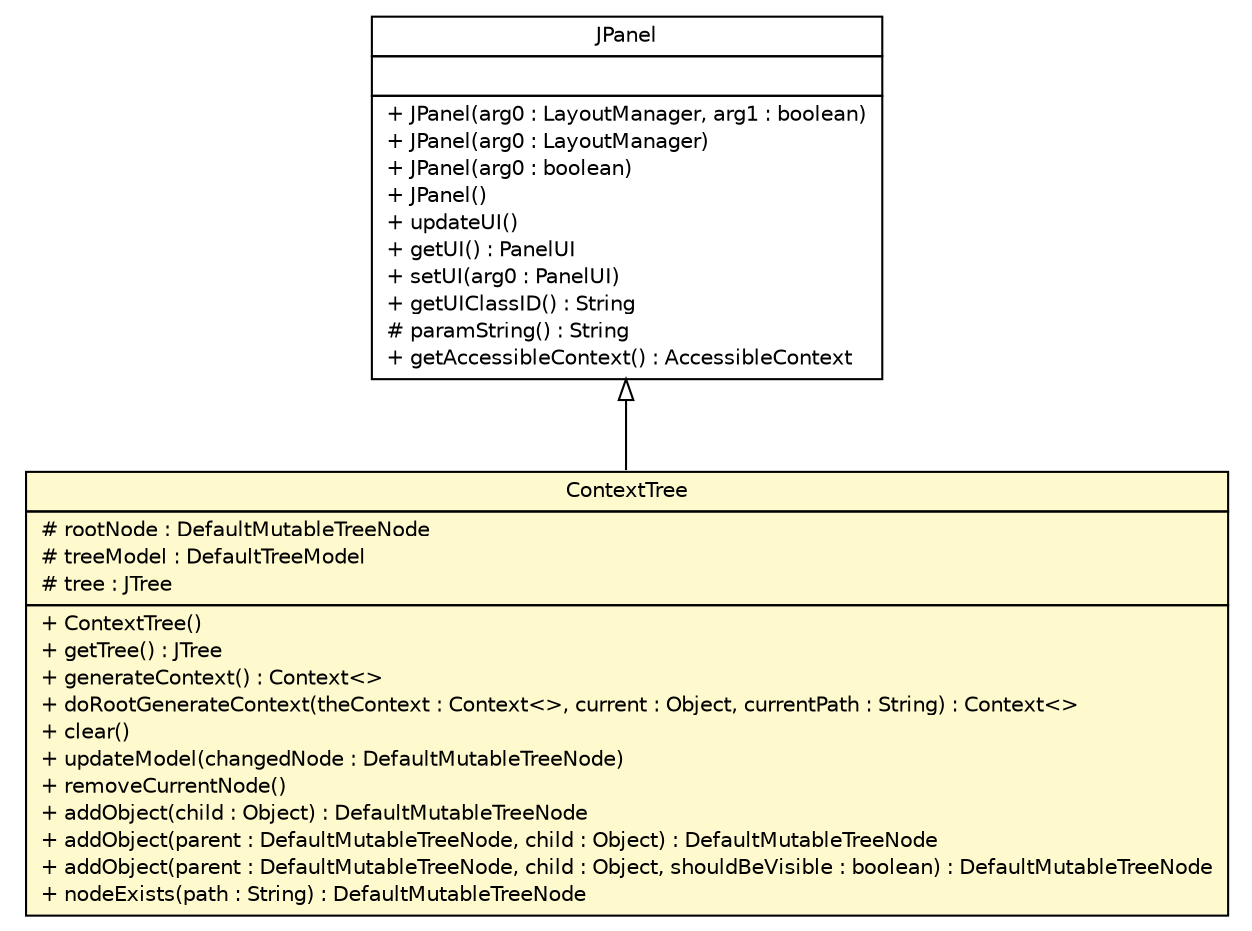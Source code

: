 #!/usr/local/bin/dot
#
# Class diagram 
# Generated by UMLGraph version R5_6 (http://www.umlgraph.org/)
#

digraph G {
	edge [fontname="Helvetica",fontsize=10,labelfontname="Helvetica",labelfontsize=10];
	node [fontname="Helvetica",fontsize=10,shape=plaintext];
	nodesep=0.25;
	ranksep=0.5;
	// sorcer.core.provider.cataloger.ui.ContextTree
	c177735 [label=<<table title="sorcer.core.provider.cataloger.ui.ContextTree" border="0" cellborder="1" cellspacing="0" cellpadding="2" port="p" bgcolor="lemonChiffon" href="./ContextTree.html">
		<tr><td><table border="0" cellspacing="0" cellpadding="1">
<tr><td align="center" balign="center"> ContextTree </td></tr>
		</table></td></tr>
		<tr><td><table border="0" cellspacing="0" cellpadding="1">
<tr><td align="left" balign="left"> # rootNode : DefaultMutableTreeNode </td></tr>
<tr><td align="left" balign="left"> # treeModel : DefaultTreeModel </td></tr>
<tr><td align="left" balign="left"> # tree : JTree </td></tr>
		</table></td></tr>
		<tr><td><table border="0" cellspacing="0" cellpadding="1">
<tr><td align="left" balign="left"> + ContextTree() </td></tr>
<tr><td align="left" balign="left"> + getTree() : JTree </td></tr>
<tr><td align="left" balign="left"> + generateContext() : Context&lt;&gt; </td></tr>
<tr><td align="left" balign="left"> + doRootGenerateContext(theContext : Context&lt;&gt;, current : Object, currentPath : String) : Context&lt;&gt; </td></tr>
<tr><td align="left" balign="left"> + clear() </td></tr>
<tr><td align="left" balign="left"> + updateModel(changedNode : DefaultMutableTreeNode) </td></tr>
<tr><td align="left" balign="left"> + removeCurrentNode() </td></tr>
<tr><td align="left" balign="left"> + addObject(child : Object) : DefaultMutableTreeNode </td></tr>
<tr><td align="left" balign="left"> + addObject(parent : DefaultMutableTreeNode, child : Object) : DefaultMutableTreeNode </td></tr>
<tr><td align="left" balign="left"> + addObject(parent : DefaultMutableTreeNode, child : Object, shouldBeVisible : boolean) : DefaultMutableTreeNode </td></tr>
<tr><td align="left" balign="left"> + nodeExists(path : String) : DefaultMutableTreeNode </td></tr>
		</table></td></tr>
		</table>>, URL="./ContextTree.html", fontname="Helvetica", fontcolor="black", fontsize=10.0];
	//sorcer.core.provider.cataloger.ui.ContextTree extends javax.swing.JPanel
	c177796:p -> c177735:p [dir=back,arrowtail=empty];
	// javax.swing.JPanel
	c177796 [label=<<table title="javax.swing.JPanel" border="0" cellborder="1" cellspacing="0" cellpadding="2" port="p" href="http://docs.oracle.com/javase/7/docs/api/javax/swing/JPanel.html">
		<tr><td><table border="0" cellspacing="0" cellpadding="1">
<tr><td align="center" balign="center"> JPanel </td></tr>
		</table></td></tr>
		<tr><td><table border="0" cellspacing="0" cellpadding="1">
<tr><td align="left" balign="left">  </td></tr>
		</table></td></tr>
		<tr><td><table border="0" cellspacing="0" cellpadding="1">
<tr><td align="left" balign="left"> + JPanel(arg0 : LayoutManager, arg1 : boolean) </td></tr>
<tr><td align="left" balign="left"> + JPanel(arg0 : LayoutManager) </td></tr>
<tr><td align="left" balign="left"> + JPanel(arg0 : boolean) </td></tr>
<tr><td align="left" balign="left"> + JPanel() </td></tr>
<tr><td align="left" balign="left"> + updateUI() </td></tr>
<tr><td align="left" balign="left"> + getUI() : PanelUI </td></tr>
<tr><td align="left" balign="left"> + setUI(arg0 : PanelUI) </td></tr>
<tr><td align="left" balign="left"> + getUIClassID() : String </td></tr>
<tr><td align="left" balign="left"> # paramString() : String </td></tr>
<tr><td align="left" balign="left"> + getAccessibleContext() : AccessibleContext </td></tr>
		</table></td></tr>
		</table>>, URL="http://docs.oracle.com/javase/7/docs/api/javax/swing/JPanel.html", fontname="Helvetica", fontcolor="black", fontsize=10.0];
}

